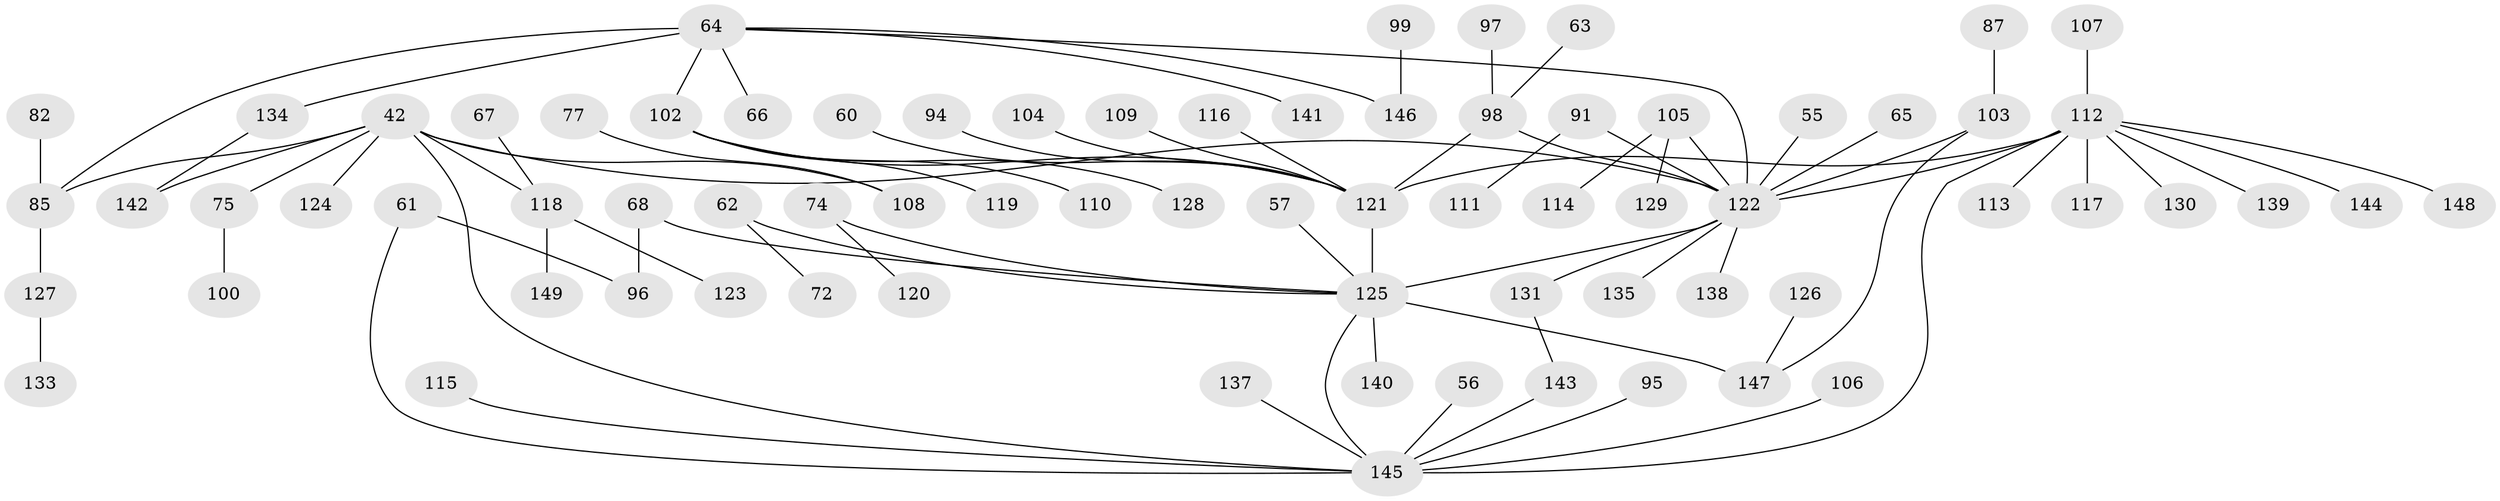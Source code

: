 // original degree distribution, {7: 0.026845637583892617, 3: 0.18120805369127516, 6: 0.03355704697986577, 2: 0.28187919463087246, 5: 0.040268456375838924, 4: 0.053691275167785234, 1: 0.3825503355704698}
// Generated by graph-tools (version 1.1) at 2025/42/03/09/25 04:42:35]
// undirected, 74 vertices, 83 edges
graph export_dot {
graph [start="1"]
  node [color=gray90,style=filled];
  42 [super="+13"];
  55;
  56;
  57;
  60;
  61;
  62;
  63 [super="+41"];
  64 [super="+15+20+49"];
  65 [super="+12+40"];
  66;
  67;
  68;
  72;
  74 [super="+46"];
  75;
  77;
  82;
  85 [super="+23"];
  87;
  91;
  94;
  95;
  96;
  97;
  98 [super="+8"];
  99;
  100;
  102 [super="+53"];
  103 [super="+47+80"];
  104;
  105 [super="+25"];
  106;
  107;
  108 [super="+73"];
  109;
  110;
  111;
  112 [super="+21+17+36+101"];
  113;
  114;
  115;
  116;
  117;
  118 [super="+30"];
  119;
  120;
  121 [super="+83+88"];
  122 [super="+2+1+6+9+90"];
  123;
  124;
  125 [super="+48+86+35"];
  126;
  127;
  128;
  129;
  130;
  131 [super="+89"];
  133;
  134;
  135;
  137;
  138 [super="+19"];
  139;
  140;
  141;
  142 [super="+69"];
  143;
  144;
  145 [super="+76+136+59+132+93+92"];
  146 [super="+81"];
  147 [super="+18+28+39"];
  148;
  149;
  42 -- 118 [weight=2];
  42 -- 75;
  42 -- 122;
  42 -- 124;
  42 -- 85;
  42 -- 142;
  42 -- 108;
  42 -- 145;
  55 -- 122;
  56 -- 145;
  57 -- 125;
  60 -- 121;
  61 -- 96;
  61 -- 145;
  62 -- 72;
  62 -- 125;
  63 -- 98;
  64 -- 85 [weight=2];
  64 -- 122;
  64 -- 141;
  64 -- 134;
  64 -- 66;
  64 -- 102;
  64 -- 146;
  65 -- 122;
  67 -- 118;
  68 -- 96;
  68 -- 125;
  74 -- 120;
  74 -- 125;
  75 -- 100;
  77 -- 108;
  82 -- 85;
  85 -- 127;
  87 -- 103;
  91 -- 111;
  91 -- 122;
  94 -- 121;
  95 -- 145;
  97 -- 98;
  98 -- 122 [weight=2];
  98 -- 121;
  99 -- 146;
  102 -- 128;
  102 -- 119;
  102 -- 110;
  102 -- 121;
  103 -- 122 [weight=3];
  103 -- 147;
  104 -- 121;
  105 -- 129;
  105 -- 114;
  105 -- 122;
  106 -- 145;
  107 -- 112;
  109 -- 121;
  112 -- 148;
  112 -- 113;
  112 -- 122 [weight=2];
  112 -- 130;
  112 -- 139;
  112 -- 144;
  112 -- 117;
  112 -- 121 [weight=2];
  112 -- 145 [weight=2];
  115 -- 145;
  116 -- 121;
  118 -- 123;
  118 -- 149;
  121 -- 125 [weight=2];
  122 -- 135;
  122 -- 125 [weight=4];
  122 -- 131;
  122 -- 138;
  125 -- 140;
  125 -- 147;
  125 -- 145 [weight=2];
  126 -- 147;
  127 -- 133;
  131 -- 143;
  134 -- 142;
  137 -- 145;
  143 -- 145;
}
